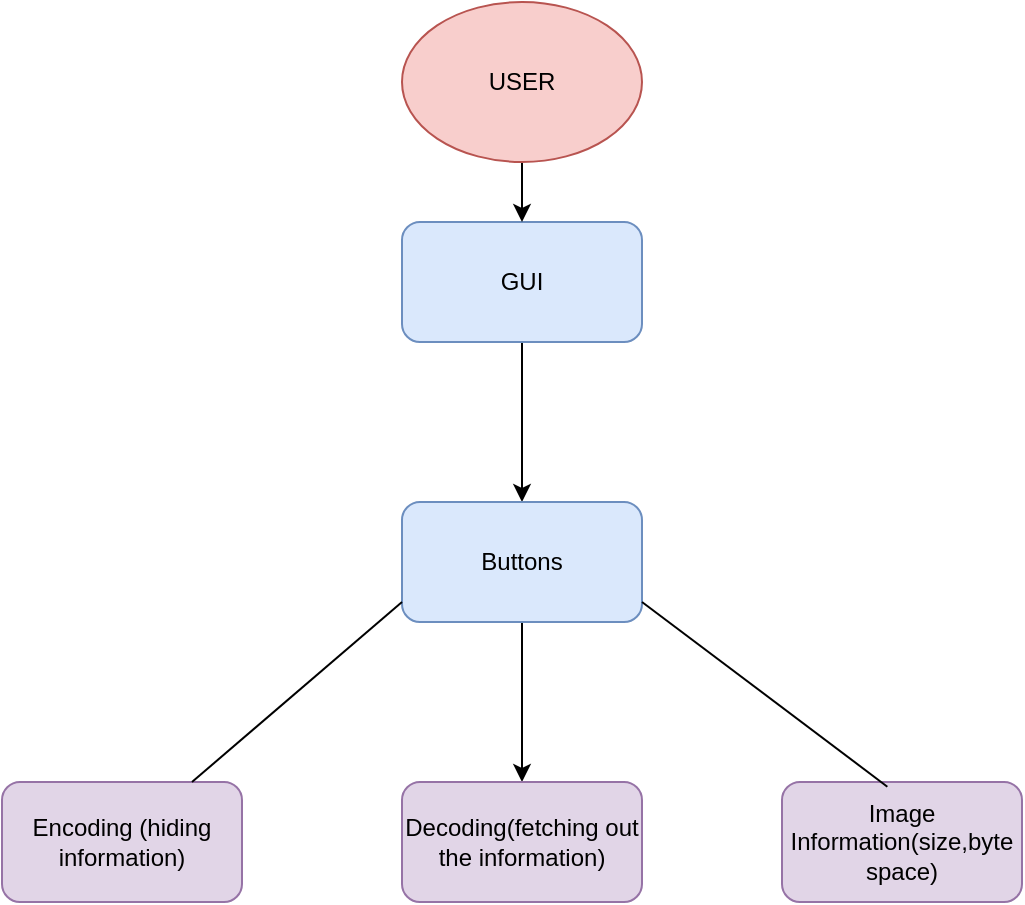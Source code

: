 <mxfile version="23.1.6" type="device">
  <diagram name="Page-1" id="9zbH0cF-_lzCxYYPnGsm">
    <mxGraphModel dx="746" dy="1675" grid="1" gridSize="10" guides="1" tooltips="1" connect="1" arrows="1" fold="1" page="1" pageScale="1" pageWidth="827" pageHeight="1169" math="0" shadow="0">
      <root>
        <mxCell id="0" />
        <mxCell id="1" parent="0" />
        <mxCell id="8yPJM3-9GtNO9Ezl7pGL-7" value="" style="edgeStyle=orthogonalEdgeStyle;rounded=0;orthogonalLoop=1;jettySize=auto;html=1;" edge="1" parent="1" source="8yPJM3-9GtNO9Ezl7pGL-1" target="8yPJM3-9GtNO9Ezl7pGL-2">
          <mxGeometry relative="1" as="geometry" />
        </mxCell>
        <mxCell id="8yPJM3-9GtNO9Ezl7pGL-1" value="GUI" style="rounded=1;whiteSpace=wrap;html=1;fillColor=#dae8fc;strokeColor=#6c8ebf;" vertex="1" parent="1">
          <mxGeometry x="890" y="40" width="120" height="60" as="geometry" />
        </mxCell>
        <mxCell id="8yPJM3-9GtNO9Ezl7pGL-8" value="" style="edgeStyle=orthogonalEdgeStyle;rounded=0;orthogonalLoop=1;jettySize=auto;html=1;" edge="1" parent="1" source="8yPJM3-9GtNO9Ezl7pGL-2" target="8yPJM3-9GtNO9Ezl7pGL-5">
          <mxGeometry relative="1" as="geometry" />
        </mxCell>
        <mxCell id="8yPJM3-9GtNO9Ezl7pGL-2" value="Buttons" style="rounded=1;whiteSpace=wrap;html=1;fillColor=#dae8fc;strokeColor=#6c8ebf;" vertex="1" parent="1">
          <mxGeometry x="890" y="180" width="120" height="60" as="geometry" />
        </mxCell>
        <mxCell id="8yPJM3-9GtNO9Ezl7pGL-4" value="Encoding (hiding information)" style="rounded=1;whiteSpace=wrap;html=1;fillColor=#e1d5e7;strokeColor=#9673a6;" vertex="1" parent="1">
          <mxGeometry x="690" y="320" width="120" height="60" as="geometry" />
        </mxCell>
        <mxCell id="8yPJM3-9GtNO9Ezl7pGL-5" value="Decoding(fetching out the information)" style="rounded=1;whiteSpace=wrap;html=1;fillColor=#e1d5e7;strokeColor=#9673a6;" vertex="1" parent="1">
          <mxGeometry x="890" y="320" width="120" height="60" as="geometry" />
        </mxCell>
        <mxCell id="8yPJM3-9GtNO9Ezl7pGL-6" value="Image Information(size,byte&lt;br&gt;space)" style="rounded=1;whiteSpace=wrap;html=1;fillColor=#e1d5e7;strokeColor=#9673a6;" vertex="1" parent="1">
          <mxGeometry x="1080" y="320" width="120" height="60" as="geometry" />
        </mxCell>
        <mxCell id="8yPJM3-9GtNO9Ezl7pGL-9" value="" style="endArrow=none;html=1;rounded=0;" edge="1" parent="1" source="8yPJM3-9GtNO9Ezl7pGL-4">
          <mxGeometry width="50" height="50" relative="1" as="geometry">
            <mxPoint x="850" y="280" as="sourcePoint" />
            <mxPoint x="890" y="230" as="targetPoint" />
          </mxGeometry>
        </mxCell>
        <mxCell id="8yPJM3-9GtNO9Ezl7pGL-11" value="" style="endArrow=none;html=1;rounded=0;exitX=0.439;exitY=0.039;exitDx=0;exitDy=0;exitPerimeter=0;" edge="1" parent="1" source="8yPJM3-9GtNO9Ezl7pGL-6">
          <mxGeometry width="50" height="50" relative="1" as="geometry">
            <mxPoint x="960" y="330" as="sourcePoint" />
            <mxPoint x="1010" y="230" as="targetPoint" />
          </mxGeometry>
        </mxCell>
        <mxCell id="8yPJM3-9GtNO9Ezl7pGL-14" value="" style="edgeStyle=orthogonalEdgeStyle;rounded=0;orthogonalLoop=1;jettySize=auto;html=1;" edge="1" parent="1" source="8yPJM3-9GtNO9Ezl7pGL-13" target="8yPJM3-9GtNO9Ezl7pGL-1">
          <mxGeometry relative="1" as="geometry" />
        </mxCell>
        <mxCell id="8yPJM3-9GtNO9Ezl7pGL-13" value="USER" style="ellipse;whiteSpace=wrap;html=1;fillColor=#f8cecc;strokeColor=#b85450;" vertex="1" parent="1">
          <mxGeometry x="890" y="-70" width="120" height="80" as="geometry" />
        </mxCell>
      </root>
    </mxGraphModel>
  </diagram>
</mxfile>
